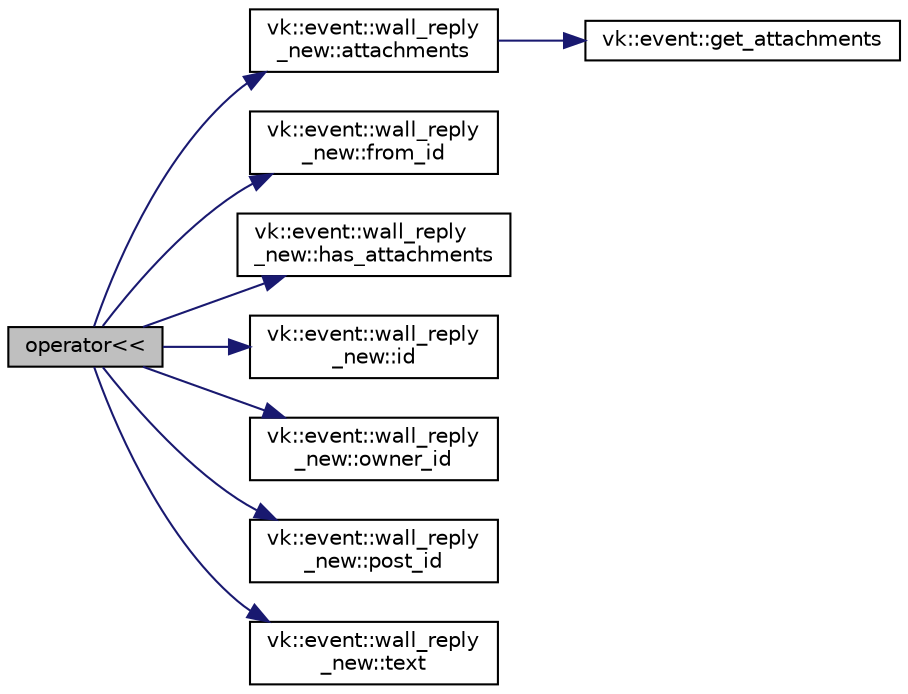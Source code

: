 digraph "operator&lt;&lt;"
{
 // LATEX_PDF_SIZE
  edge [fontname="Helvetica",fontsize="10",labelfontname="Helvetica",labelfontsize="10"];
  node [fontname="Helvetica",fontsize="10",shape=record];
  rankdir="LR";
  Node1 [label="operator\<\<",height=0.2,width=0.4,color="black", fillcolor="grey75", style="filled", fontcolor="black",tooltip=" "];
  Node1 -> Node2 [color="midnightblue",fontsize="10",style="solid",fontname="Helvetica"];
  Node2 [label="vk::event::wall_reply\l_new::attachments",height=0.2,width=0.4,color="black", fillcolor="white", style="filled",URL="$classvk_1_1event_1_1wall__reply__new.html#abca90ec637d2edba7ca23848495ce60c",tooltip=" "];
  Node2 -> Node3 [color="midnightblue",fontsize="10",style="solid",fontname="Helvetica"];
  Node3 [label="vk::event::get_attachments",height=0.2,width=0.4,color="black", fillcolor="white", style="filled",URL="$namespacevk_1_1event.html#a99a6cb05d95800d9a1f6b99216b1c0b4",tooltip=" "];
  Node1 -> Node4 [color="midnightblue",fontsize="10",style="solid",fontname="Helvetica"];
  Node4 [label="vk::event::wall_reply\l_new::from_id",height=0.2,width=0.4,color="black", fillcolor="white", style="filled",URL="$classvk_1_1event_1_1wall__reply__new.html#a72f00a3c0e7ac52e483bfce9d4c8c5a7",tooltip=" "];
  Node1 -> Node5 [color="midnightblue",fontsize="10",style="solid",fontname="Helvetica"];
  Node5 [label="vk::event::wall_reply\l_new::has_attachments",height=0.2,width=0.4,color="black", fillcolor="white", style="filled",URL="$classvk_1_1event_1_1wall__reply__new.html#a68a080d9ad60de3c2b9f7fde1b98e09e",tooltip=" "];
  Node1 -> Node6 [color="midnightblue",fontsize="10",style="solid",fontname="Helvetica"];
  Node6 [label="vk::event::wall_reply\l_new::id",height=0.2,width=0.4,color="black", fillcolor="white", style="filled",URL="$classvk_1_1event_1_1wall__reply__new.html#ad40118e05f1b527e617c283a21796f2d",tooltip=" "];
  Node1 -> Node7 [color="midnightblue",fontsize="10",style="solid",fontname="Helvetica"];
  Node7 [label="vk::event::wall_reply\l_new::owner_id",height=0.2,width=0.4,color="black", fillcolor="white", style="filled",URL="$classvk_1_1event_1_1wall__reply__new.html#a81fe0a22357f6617a57d3c82363b8e5e",tooltip=" "];
  Node1 -> Node8 [color="midnightblue",fontsize="10",style="solid",fontname="Helvetica"];
  Node8 [label="vk::event::wall_reply\l_new::post_id",height=0.2,width=0.4,color="black", fillcolor="white", style="filled",URL="$classvk_1_1event_1_1wall__reply__new.html#a6bbd2dfacd97a29acc07cb2c1cf2d6f3",tooltip=" "];
  Node1 -> Node9 [color="midnightblue",fontsize="10",style="solid",fontname="Helvetica"];
  Node9 [label="vk::event::wall_reply\l_new::text",height=0.2,width=0.4,color="black", fillcolor="white", style="filled",URL="$classvk_1_1event_1_1wall__reply__new.html#a586fbd21207405ffcc8c7f391271aca2",tooltip=" "];
}
